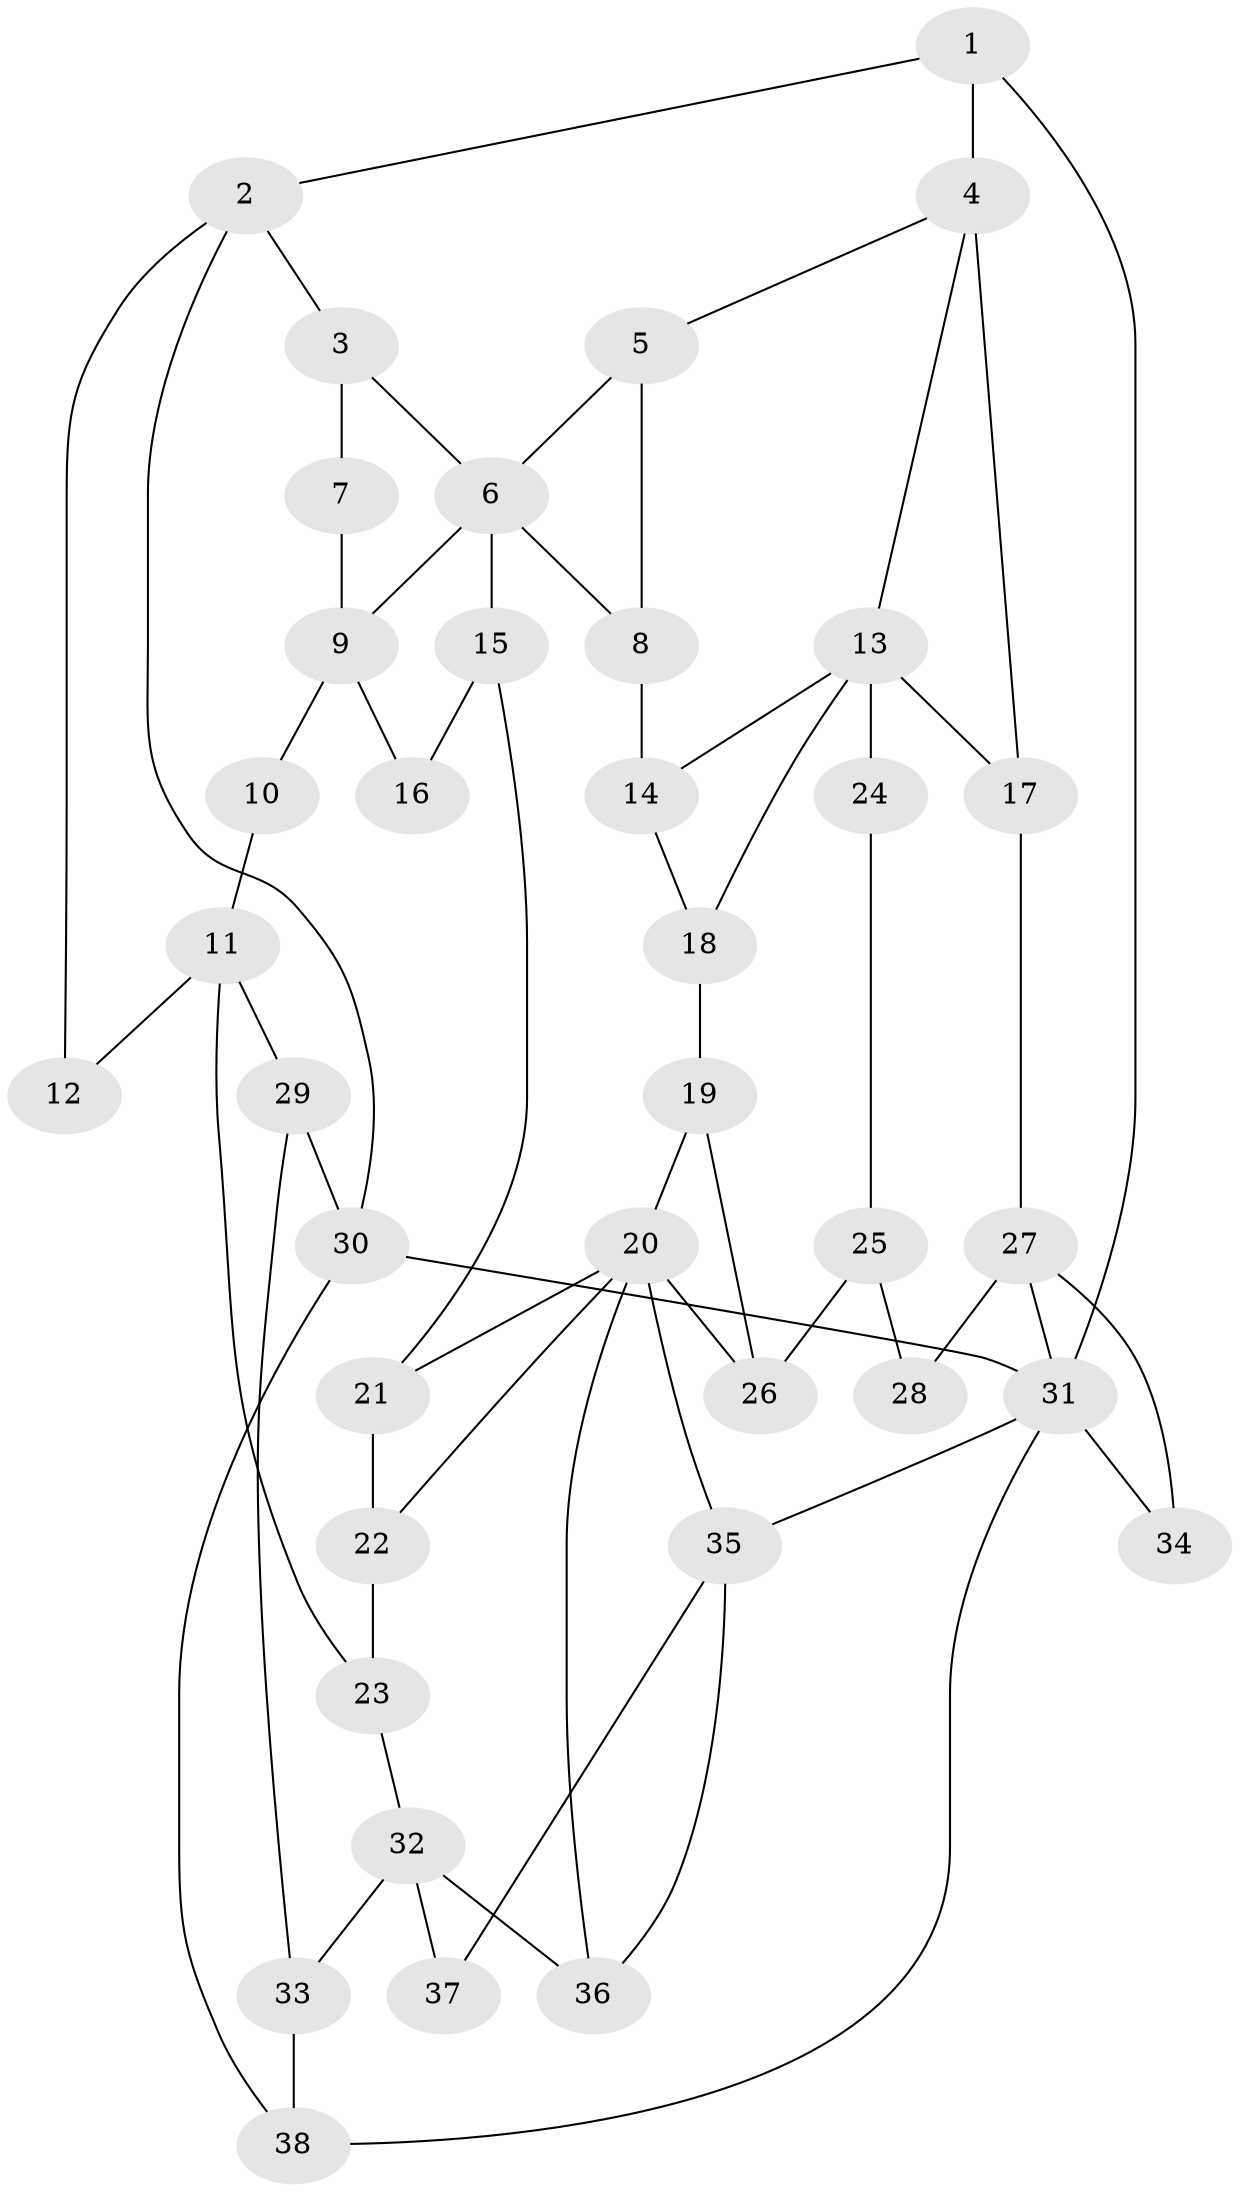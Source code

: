 // original degree distribution, {3: 0.02631578947368421, 6: 0.2236842105263158, 5: 0.5, 4: 0.25}
// Generated by graph-tools (version 1.1) at 2025/38/03/09/25 02:38:30]
// undirected, 38 vertices, 62 edges
graph export_dot {
graph [start="1"]
  node [color=gray90,style=filled];
  1;
  2;
  3;
  4;
  5;
  6;
  7;
  8;
  9;
  10;
  11;
  12;
  13;
  14;
  15;
  16;
  17;
  18;
  19;
  20;
  21;
  22;
  23;
  24;
  25;
  26;
  27;
  28;
  29;
  30;
  31;
  32;
  33;
  34;
  35;
  36;
  37;
  38;
  1 -- 2 [weight=1.0];
  1 -- 4 [weight=2.0];
  1 -- 31 [weight=1.0];
  2 -- 3 [weight=1.0];
  2 -- 12 [weight=1.0];
  2 -- 30 [weight=1.0];
  3 -- 6 [weight=2.0];
  3 -- 7 [weight=2.0];
  4 -- 5 [weight=1.0];
  4 -- 13 [weight=1.0];
  4 -- 17 [weight=2.0];
  5 -- 6 [weight=1.0];
  5 -- 8 [weight=1.0];
  6 -- 8 [weight=1.0];
  6 -- 9 [weight=1.0];
  6 -- 15 [weight=1.0];
  7 -- 9 [weight=1.0];
  8 -- 14 [weight=1.0];
  9 -- 10 [weight=2.0];
  9 -- 16 [weight=2.0];
  10 -- 11 [weight=2.0];
  11 -- 12 [weight=2.0];
  11 -- 23 [weight=1.0];
  11 -- 29 [weight=1.0];
  13 -- 14 [weight=1.0];
  13 -- 17 [weight=1.0];
  13 -- 18 [weight=1.0];
  13 -- 24 [weight=2.0];
  14 -- 18 [weight=1.0];
  15 -- 16 [weight=1.0];
  15 -- 21 [weight=1.0];
  17 -- 27 [weight=1.0];
  18 -- 19 [weight=1.0];
  19 -- 20 [weight=1.0];
  19 -- 26 [weight=1.0];
  20 -- 21 [weight=1.0];
  20 -- 22 [weight=1.0];
  20 -- 26 [weight=1.0];
  20 -- 35 [weight=1.0];
  20 -- 36 [weight=1.0];
  21 -- 22 [weight=1.0];
  22 -- 23 [weight=1.0];
  23 -- 32 [weight=1.0];
  24 -- 25 [weight=1.0];
  25 -- 26 [weight=1.0];
  25 -- 28 [weight=1.0];
  27 -- 28 [weight=2.0];
  27 -- 31 [weight=1.0];
  27 -- 34 [weight=2.0];
  29 -- 30 [weight=1.0];
  29 -- 33 [weight=1.0];
  30 -- 31 [weight=1.0];
  30 -- 38 [weight=1.0];
  31 -- 34 [weight=1.0];
  31 -- 35 [weight=2.0];
  31 -- 38 [weight=1.0];
  32 -- 33 [weight=2.0];
  32 -- 36 [weight=1.0];
  32 -- 37 [weight=2.0];
  33 -- 38 [weight=2.0];
  35 -- 36 [weight=1.0];
  35 -- 37 [weight=1.0];
}
